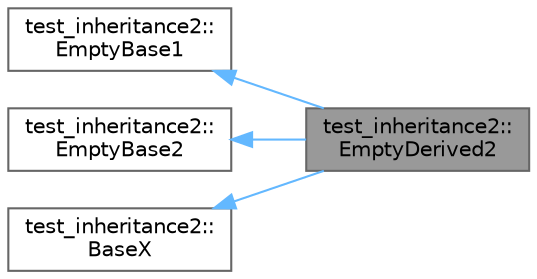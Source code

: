 digraph "test_inheritance2::EmptyDerived2"
{
 // LATEX_PDF_SIZE
  bgcolor="transparent";
  edge [fontname=Helvetica,fontsize=10,labelfontname=Helvetica,labelfontsize=10];
  node [fontname=Helvetica,fontsize=10,shape=box,height=0.2,width=0.4];
  rankdir="LR";
  Node1 [id="Node000001",label="test_inheritance2::\lEmptyDerived2",height=0.2,width=0.4,color="gray40", fillcolor="grey60", style="filled", fontcolor="black",tooltip=" "];
  Node2 -> Node1 [id="edge1_Node000001_Node000002",dir="back",color="steelblue1",style="solid",tooltip=" "];
  Node2 [id="Node000002",label="test_inheritance2::\lEmptyBase1",height=0.2,width=0.4,color="gray40", fillcolor="white", style="filled",URL="$structtest__inheritance2_1_1_empty_base1.html",tooltip=" "];
  Node3 -> Node1 [id="edge2_Node000001_Node000003",dir="back",color="steelblue1",style="solid",tooltip=" "];
  Node3 [id="Node000003",label="test_inheritance2::\lEmptyBase2",height=0.2,width=0.4,color="gray40", fillcolor="white", style="filled",URL="$structtest__inheritance2_1_1_empty_base2.html",tooltip=" "];
  Node4 -> Node1 [id="edge3_Node000001_Node000004",dir="back",color="steelblue1",style="solid",tooltip=" "];
  Node4 [id="Node000004",label="test_inheritance2::\lBaseX",height=0.2,width=0.4,color="gray40", fillcolor="white", style="filled",URL="$structtest__inheritance2_1_1_base_x.html",tooltip=" "];
}
